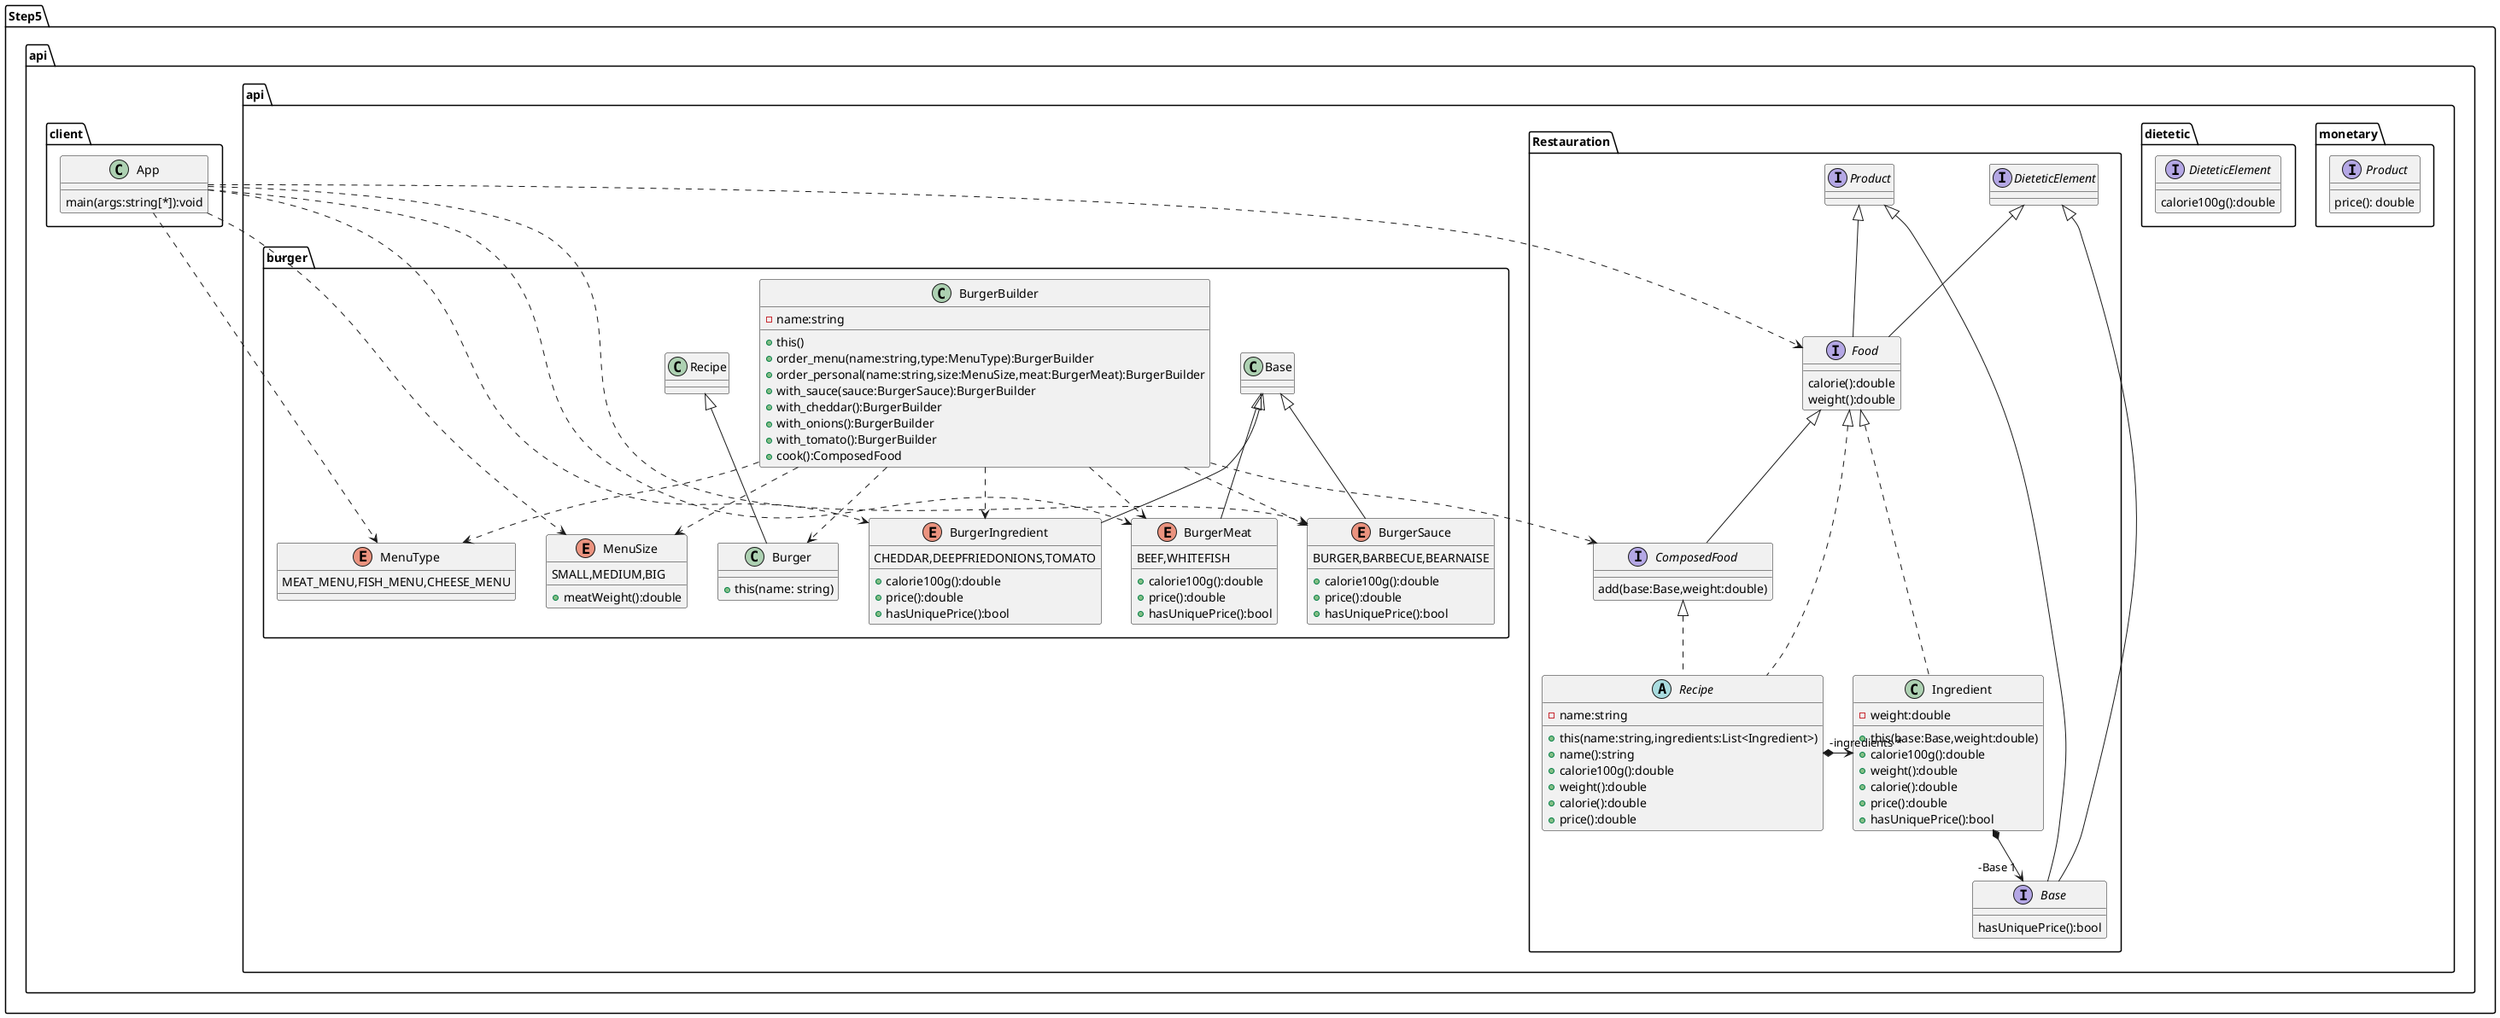 @startuml classdiagram

package Step5.api{
 package api{
    package monetary{
        interface Product {
            price(): double
        }
    }

    package dietetic{
        Interface DieteticElement{
            calorie100g():double
        }
       
    }

    package Restauration{

         interface Food extends DieteticElement,Product{
            calorie():double
            weight():double
        }

    interface ComposedFood extends Food{
        add(base:Base,weight:double)
    }
       
     class Ingredient implements Food{
        -weight:double
        +this(base:Base,weight:double)
        +calorie100g():double
        +weight():double
        +calorie():double
        +price():double
        +hasUniquePrice():bool
    }
    Ingredient *--> "-Base 1" Base

    abstract class Recipe implements Food,ComposedFood{
        -name:string
        +this(name:string,ingredients:List<Ingredient>)
        +name():string
        +calorie100g():double
        +weight():double
        +calorie():double
        +price():double
    }
     Recipe *-> "-ingredients *" Ingredient

     interface Base extends DieteticElement,Product{
          hasUniquePrice():bool
     }
      
    }

 package burger {

    enum BurgerMeat extends Base{
       BEEF,WHITEFISH
       +calorie100g():double
       +price():double
       +hasUniquePrice():bool
    }

        enum BurgerSauce extends Base{
       BURGER,BARBECUE,BEARNAISE
       +calorie100g():double
       +price():double
       +hasUniquePrice():bool
    }

      enum MenuType{
       MEAT_MENU,FISH_MENU,CHEESE_MENU
    }

    enum MenuSize{
       SMALL,MEDIUM,BIG
       +meatWeight():double
    }

    enum BurgerIngredient extends Base{
       CHEDDAR,DEEPFRIEDONIONS,TOMATO
       +calorie100g():double
       +price():double
       +hasUniquePrice():bool
    }

    class BurgerBuilder{
        -name:string
        +this()
        +order_menu(name:string,type:MenuType):BurgerBuilder
        +order_personal(name:string,size:MenuSize,meat:BurgerMeat):BurgerBuilder
        +with_sauce(sauce:BurgerSauce):BurgerBuilder
        +with_cheddar():BurgerBuilder
        +with_onions():BurgerBuilder
        +with_tomato():BurgerBuilder
        +cook():ComposedFood

    }
    BurgerBuilder ..> ComposedFood
    BurgerBuilder ..> MenuSize
    BurgerBuilder ..>  MenuType 
    BurgerBuilder ..>  BurgerIngredient
    BurgerBuilder ..>  BurgerMeat
    BurgerBuilder ..>  BurgerSauce
    BurgerBuilder ..>  Burger

    class Burger extends Recipe {
            + this(name: string)
        
        }
 }

}

package client{
    class App{
        main(args:string[*]):void
    }
 }

    App ..>  MenuType 
    App ..>  MenuSize
    App ..>  BurgerIngredient
    App ..>  BurgerMeat
    App ..>  BurgerSauce
    App ..> Food
}
@enduml

